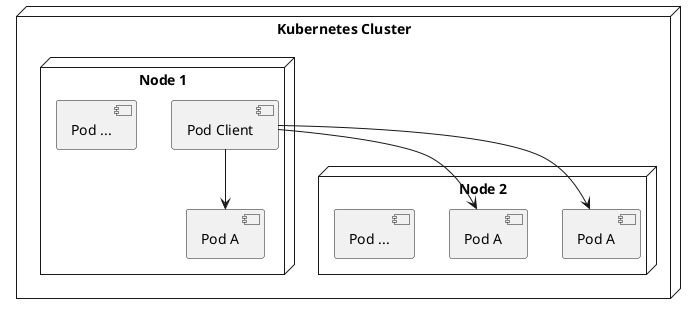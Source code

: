 @startuml

node "Kubernetes Cluster" {
    node "Node 1" {
        component "Pod Client" as client
        component "Pod A" as poda1
        component "Pod ..." as podb2
    }
    node "Node 2" {
        component "Pod A" as poda2
        component "Pod A" as poda3
        component "Pod ..." as podb1
    }
}

client --> poda1
client --> poda2
client --> poda3

@enduml
